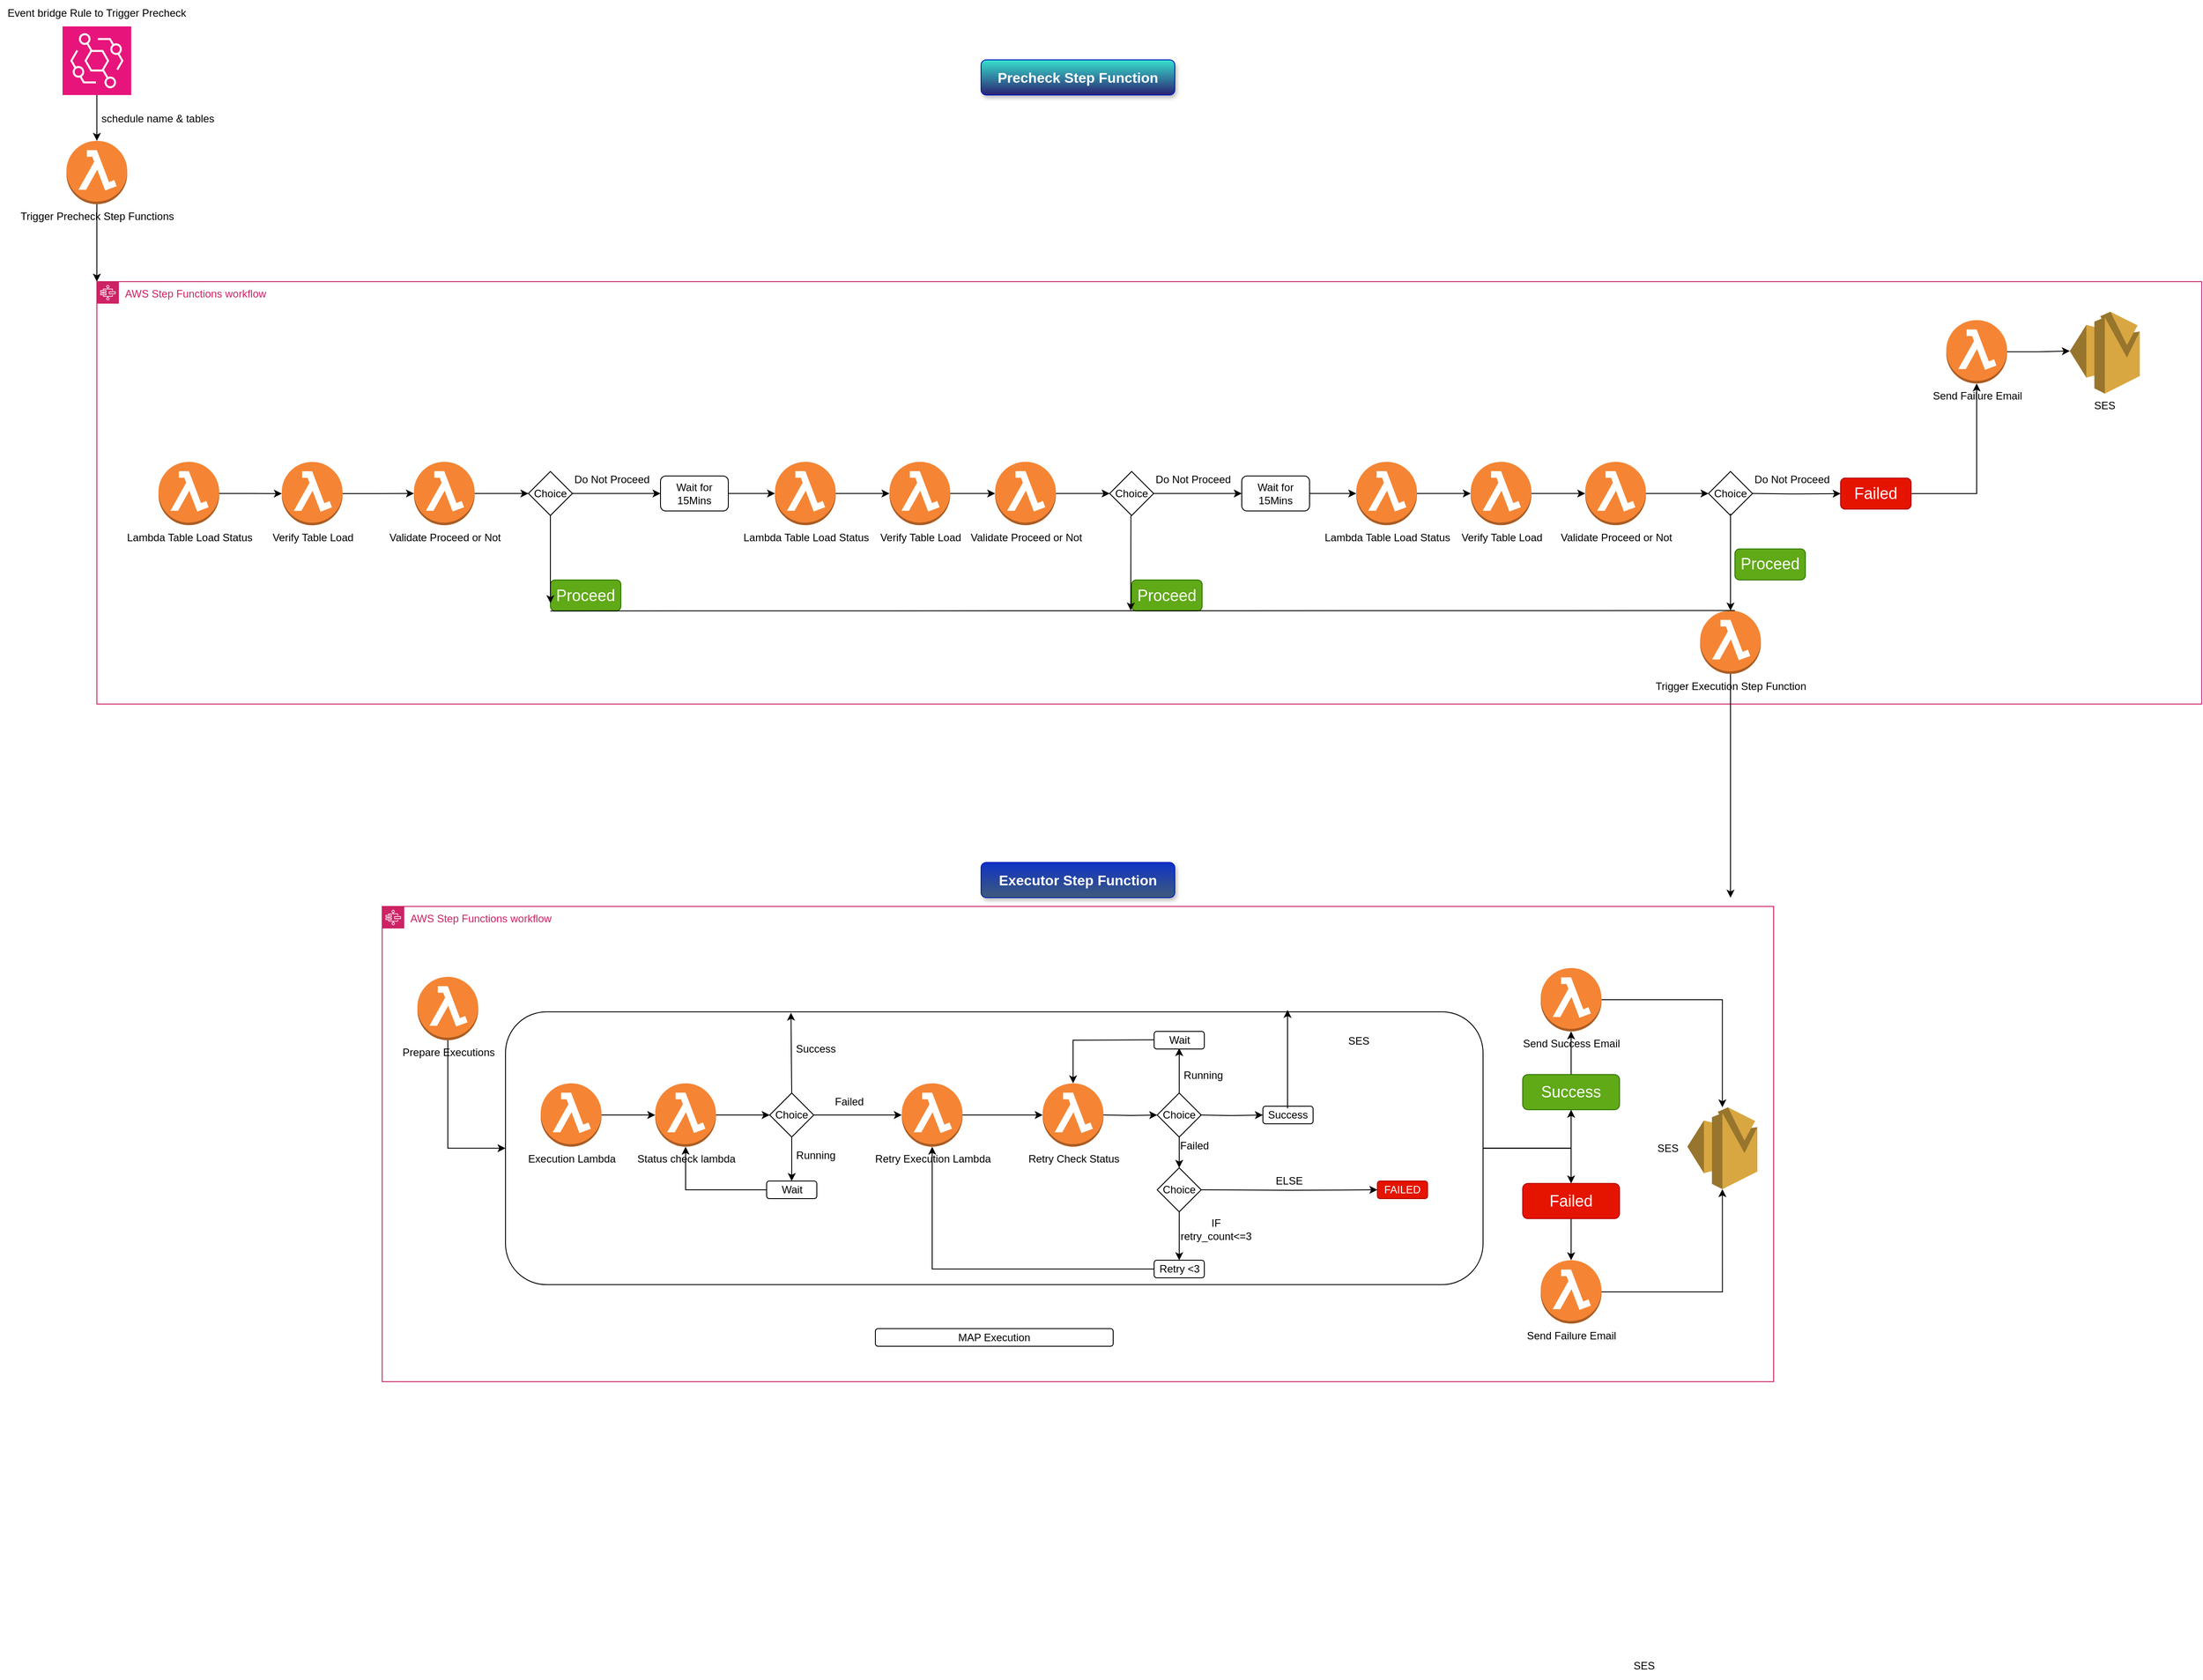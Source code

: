 <mxfile version="24.3.1" type="github">
  <diagram name="Page-1" id="DweB71ePaWY975Zs4zLX">
    <mxGraphModel dx="5227" dy="3469" grid="1" gridSize="10" guides="1" tooltips="1" connect="1" arrows="1" fold="1" page="1" pageScale="1" pageWidth="827" pageHeight="1169" math="0" shadow="0">
      <root>
        <mxCell id="0" />
        <mxCell id="1" parent="0" />
        <mxCell id="xN22AHqiFzhvLP3wMUMF-2" value="AWS Step Functions workflow" style="points=[[0,0],[0.25,0],[0.5,0],[0.75,0],[1,0],[1,0.25],[1,0.5],[1,0.75],[1,1],[0.75,1],[0.5,1],[0.25,1],[0,1],[0,0.75],[0,0.5],[0,0.25]];outlineConnect=0;gradientColor=none;html=1;whiteSpace=wrap;fontSize=12;fontStyle=0;container=1;pointerEvents=0;collapsible=0;recursiveResize=0;shape=mxgraph.aws4.group;grIcon=mxgraph.aws4.group_aws_step_functions_workflow;strokeColor=#CD2264;fillColor=none;verticalAlign=top;align=left;spacingLeft=30;fontColor=#CD2264;dashed=0;" parent="1" vertex="1">
          <mxGeometry x="-376" y="-20" width="1580" height="540" as="geometry" />
        </mxCell>
        <mxCell id="xN22AHqiFzhvLP3wMUMF-73" style="edgeStyle=orthogonalEdgeStyle;rounded=0;orthogonalLoop=1;jettySize=auto;html=1;entryX=0.5;entryY=0;entryDx=0;entryDy=0;" parent="xN22AHqiFzhvLP3wMUMF-2" source="xN22AHqiFzhvLP3wMUMF-4" target="xN22AHqiFzhvLP3wMUMF-59" edge="1">
          <mxGeometry relative="1" as="geometry" />
        </mxCell>
        <mxCell id="xN22AHqiFzhvLP3wMUMF-4" value="" style="rounded=1;whiteSpace=wrap;html=1;" parent="xN22AHqiFzhvLP3wMUMF-2" vertex="1">
          <mxGeometry x="140" y="119.76" width="1110" height="310" as="geometry" />
        </mxCell>
        <mxCell id="xN22AHqiFzhvLP3wMUMF-5" style="edgeStyle=orthogonalEdgeStyle;rounded=0;orthogonalLoop=1;jettySize=auto;html=1;entryX=0;entryY=0.5;entryDx=0;entryDy=0;exitX=0.5;exitY=1;exitDx=0;exitDy=0;exitPerimeter=0;" parent="xN22AHqiFzhvLP3wMUMF-2" source="xN22AHqiFzhvLP3wMUMF-1" target="xN22AHqiFzhvLP3wMUMF-4" edge="1">
          <mxGeometry relative="1" as="geometry" />
        </mxCell>
        <mxCell id="xN22AHqiFzhvLP3wMUMF-1" value="Prepare Executions" style="outlineConnect=0;dashed=0;verticalLabelPosition=bottom;verticalAlign=top;align=center;html=1;shape=mxgraph.aws3.lambda_function;fillColor=#F58534;gradientColor=none;" parent="xN22AHqiFzhvLP3wMUMF-2" vertex="1">
          <mxGeometry x="40" y="80" width="69" height="72" as="geometry" />
        </mxCell>
        <mxCell id="xN22AHqiFzhvLP3wMUMF-3" value="Execution Lambda" style="outlineConnect=0;dashed=0;verticalLabelPosition=bottom;verticalAlign=top;align=center;html=1;shape=mxgraph.aws3.lambda_function;fillColor=#F58534;gradientColor=none;" parent="xN22AHqiFzhvLP3wMUMF-2" vertex="1">
          <mxGeometry x="180" y="201" width="69" height="72" as="geometry" />
        </mxCell>
        <mxCell id="xN22AHqiFzhvLP3wMUMF-9" style="edgeStyle=orthogonalEdgeStyle;rounded=0;orthogonalLoop=1;jettySize=auto;html=1;entryX=0;entryY=0.5;entryDx=0;entryDy=0;" parent="xN22AHqiFzhvLP3wMUMF-2" source="xN22AHqiFzhvLP3wMUMF-6" target="xN22AHqiFzhvLP3wMUMF-8" edge="1">
          <mxGeometry relative="1" as="geometry" />
        </mxCell>
        <mxCell id="xN22AHqiFzhvLP3wMUMF-6" value="Status check lambda" style="outlineConnect=0;dashed=0;verticalLabelPosition=bottom;verticalAlign=top;align=center;html=1;shape=mxgraph.aws3.lambda_function;fillColor=#F58534;gradientColor=none;" parent="xN22AHqiFzhvLP3wMUMF-2" vertex="1">
          <mxGeometry x="310" y="201" width="69" height="72" as="geometry" />
        </mxCell>
        <mxCell id="xN22AHqiFzhvLP3wMUMF-7" style="edgeStyle=orthogonalEdgeStyle;rounded=0;orthogonalLoop=1;jettySize=auto;html=1;entryX=0;entryY=0.5;entryDx=0;entryDy=0;entryPerimeter=0;" parent="xN22AHqiFzhvLP3wMUMF-2" source="xN22AHqiFzhvLP3wMUMF-3" target="xN22AHqiFzhvLP3wMUMF-6" edge="1">
          <mxGeometry relative="1" as="geometry" />
        </mxCell>
        <mxCell id="xN22AHqiFzhvLP3wMUMF-8" value="" style="rhombus;" parent="xN22AHqiFzhvLP3wMUMF-2" vertex="1">
          <mxGeometry x="440" y="212" width="50" height="50" as="geometry" />
        </mxCell>
        <mxCell id="xN22AHqiFzhvLP3wMUMF-10" value="Choice" style="text;html=1;align=center;verticalAlign=middle;whiteSpace=wrap;rounded=0;" parent="xN22AHqiFzhvLP3wMUMF-2" vertex="1">
          <mxGeometry x="446.25" y="229.75" width="37.5" height="14.5" as="geometry" />
        </mxCell>
        <mxCell id="xN22AHqiFzhvLP3wMUMF-11" value="" style="endArrow=classic;html=1;rounded=0;exitX=0.5;exitY=0;exitDx=0;exitDy=0;entryX=0.292;entryY=0.003;entryDx=0;entryDy=0;entryPerimeter=0;" parent="xN22AHqiFzhvLP3wMUMF-2" source="xN22AHqiFzhvLP3wMUMF-8" target="xN22AHqiFzhvLP3wMUMF-4" edge="1">
          <mxGeometry width="50" height="50" relative="1" as="geometry">
            <mxPoint x="480" y="222" as="sourcePoint" />
            <mxPoint x="464" y="122" as="targetPoint" />
          </mxGeometry>
        </mxCell>
        <mxCell id="xN22AHqiFzhvLP3wMUMF-13" value="" style="endArrow=classic;html=1;rounded=0;exitX=1;exitY=0.5;exitDx=0;exitDy=0;" parent="xN22AHqiFzhvLP3wMUMF-2" source="xN22AHqiFzhvLP3wMUMF-8" target="xN22AHqiFzhvLP3wMUMF-14" edge="1">
          <mxGeometry width="50" height="50" relative="1" as="geometry">
            <mxPoint x="480" y="262" as="sourcePoint" />
            <mxPoint x="530" y="212" as="targetPoint" />
          </mxGeometry>
        </mxCell>
        <mxCell id="xN22AHqiFzhvLP3wMUMF-18" style="edgeStyle=orthogonalEdgeStyle;rounded=0;orthogonalLoop=1;jettySize=auto;html=1;" parent="xN22AHqiFzhvLP3wMUMF-2" source="xN22AHqiFzhvLP3wMUMF-14" target="xN22AHqiFzhvLP3wMUMF-17" edge="1">
          <mxGeometry relative="1" as="geometry" />
        </mxCell>
        <mxCell id="xN22AHqiFzhvLP3wMUMF-14" value="Retry Execution Lambda" style="outlineConnect=0;dashed=0;verticalLabelPosition=bottom;verticalAlign=top;align=center;html=1;shape=mxgraph.aws3.lambda_function;fillColor=#F58534;gradientColor=none;" parent="xN22AHqiFzhvLP3wMUMF-2" vertex="1">
          <mxGeometry x="590" y="201" width="69" height="72" as="geometry" />
        </mxCell>
        <mxCell id="xN22AHqiFzhvLP3wMUMF-15" value="Failed" style="text;html=1;align=center;verticalAlign=middle;whiteSpace=wrap;rounded=0;" parent="xN22AHqiFzhvLP3wMUMF-2" vertex="1">
          <mxGeometry x="507.5" y="212" width="45" height="19" as="geometry" />
        </mxCell>
        <mxCell id="xN22AHqiFzhvLP3wMUMF-16" value="Success" style="text;html=1;align=center;verticalAlign=middle;whiteSpace=wrap;rounded=0;" parent="xN22AHqiFzhvLP3wMUMF-2" vertex="1">
          <mxGeometry x="470" y="152" width="45" height="19" as="geometry" />
        </mxCell>
        <mxCell id="xN22AHqiFzhvLP3wMUMF-17" value="Retry Check Status" style="outlineConnect=0;dashed=0;verticalLabelPosition=bottom;verticalAlign=top;align=center;html=1;shape=mxgraph.aws3.lambda_function;fillColor=#F58534;gradientColor=none;" parent="xN22AHqiFzhvLP3wMUMF-2" vertex="1">
          <mxGeometry x="750" y="201" width="69" height="72" as="geometry" />
        </mxCell>
        <mxCell id="xN22AHqiFzhvLP3wMUMF-20" value="" style="endArrow=classic;html=1;rounded=0;exitX=0.5;exitY=0;exitDx=0;exitDy=0;entryX=0.5;entryY=0;entryDx=0;entryDy=0;" parent="xN22AHqiFzhvLP3wMUMF-2" target="xN22AHqiFzhvLP3wMUMF-21" edge="1">
          <mxGeometry width="50" height="50" relative="1" as="geometry">
            <mxPoint x="465" y="262" as="sourcePoint" />
            <mxPoint x="507.5" y="326.5" as="targetPoint" />
          </mxGeometry>
        </mxCell>
        <mxCell id="xN22AHqiFzhvLP3wMUMF-22" style="edgeStyle=orthogonalEdgeStyle;rounded=0;orthogonalLoop=1;jettySize=auto;html=1;" parent="xN22AHqiFzhvLP3wMUMF-2" source="xN22AHqiFzhvLP3wMUMF-21" target="xN22AHqiFzhvLP3wMUMF-6" edge="1">
          <mxGeometry relative="1" as="geometry" />
        </mxCell>
        <mxCell id="xN22AHqiFzhvLP3wMUMF-21" value="Wait" style="rounded=1;whiteSpace=wrap;html=1;" parent="xN22AHqiFzhvLP3wMUMF-2" vertex="1">
          <mxGeometry x="436.5" y="312" width="57" height="20" as="geometry" />
        </mxCell>
        <mxCell id="xN22AHqiFzhvLP3wMUMF-23" value="Running" style="text;html=1;align=center;verticalAlign=middle;whiteSpace=wrap;rounded=0;" parent="xN22AHqiFzhvLP3wMUMF-2" vertex="1">
          <mxGeometry x="470" y="273" width="45" height="19" as="geometry" />
        </mxCell>
        <mxCell id="xN22AHqiFzhvLP3wMUMF-24" style="edgeStyle=orthogonalEdgeStyle;rounded=0;orthogonalLoop=1;jettySize=auto;html=1;entryX=0;entryY=0.5;entryDx=0;entryDy=0;" parent="xN22AHqiFzhvLP3wMUMF-2" target="xN22AHqiFzhvLP3wMUMF-25" edge="1">
          <mxGeometry relative="1" as="geometry">
            <mxPoint x="819" y="237" as="sourcePoint" />
          </mxGeometry>
        </mxCell>
        <mxCell id="xN22AHqiFzhvLP3wMUMF-36" style="edgeStyle=orthogonalEdgeStyle;rounded=0;orthogonalLoop=1;jettySize=auto;html=1;entryX=0.5;entryY=1;entryDx=0;entryDy=0;" parent="xN22AHqiFzhvLP3wMUMF-2" source="xN22AHqiFzhvLP3wMUMF-25" edge="1">
          <mxGeometry relative="1" as="geometry">
            <mxPoint x="905" y="161" as="targetPoint" />
          </mxGeometry>
        </mxCell>
        <mxCell id="xN22AHqiFzhvLP3wMUMF-25" value="" style="rhombus;" parent="xN22AHqiFzhvLP3wMUMF-2" vertex="1">
          <mxGeometry x="880" y="212" width="50" height="50" as="geometry" />
        </mxCell>
        <mxCell id="xN22AHqiFzhvLP3wMUMF-42" style="edgeStyle=orthogonalEdgeStyle;rounded=0;orthogonalLoop=1;jettySize=auto;html=1;entryX=0;entryY=0.5;entryDx=0;entryDy=0;" parent="xN22AHqiFzhvLP3wMUMF-2" target="xN22AHqiFzhvLP3wMUMF-39" edge="1">
          <mxGeometry relative="1" as="geometry">
            <mxPoint x="928.75" y="237.054" as="sourcePoint" />
            <mxPoint x="1005" y="237" as="targetPoint" />
          </mxGeometry>
        </mxCell>
        <mxCell id="xN22AHqiFzhvLP3wMUMF-26" value="Choice" style="text;html=1;align=center;verticalAlign=middle;whiteSpace=wrap;rounded=0;" parent="xN22AHqiFzhvLP3wMUMF-2" vertex="1">
          <mxGeometry x="886.25" y="229.75" width="37.5" height="14.5" as="geometry" />
        </mxCell>
        <mxCell id="xN22AHqiFzhvLP3wMUMF-30" value="" style="endArrow=classic;html=1;rounded=0;exitX=0.5;exitY=0;exitDx=0;exitDy=0;entryX=0.5;entryY=0;entryDx=0;entryDy=0;" parent="xN22AHqiFzhvLP3wMUMF-2" target="xN22AHqiFzhvLP3wMUMF-49" edge="1">
          <mxGeometry width="50" height="50" relative="1" as="geometry">
            <mxPoint x="905" y="262" as="sourcePoint" />
            <mxPoint x="905" y="312" as="targetPoint" />
          </mxGeometry>
        </mxCell>
        <mxCell id="xN22AHqiFzhvLP3wMUMF-33" style="edgeStyle=orthogonalEdgeStyle;rounded=0;orthogonalLoop=1;jettySize=auto;html=1;exitX=0;exitY=0.5;exitDx=0;exitDy=0;" parent="xN22AHqiFzhvLP3wMUMF-2" source="xN22AHqiFzhvLP3wMUMF-50" target="xN22AHqiFzhvLP3wMUMF-14" edge="1">
          <mxGeometry relative="1" as="geometry">
            <mxPoint x="876.5" y="322" as="sourcePoint" />
          </mxGeometry>
        </mxCell>
        <mxCell id="xN22AHqiFzhvLP3wMUMF-32" value="Failed" style="text;html=1;align=center;verticalAlign=middle;whiteSpace=wrap;rounded=0;" parent="xN22AHqiFzhvLP3wMUMF-2" vertex="1">
          <mxGeometry x="900" y="262" width="45" height="19" as="geometry" />
        </mxCell>
        <mxCell id="xN22AHqiFzhvLP3wMUMF-37" style="edgeStyle=orthogonalEdgeStyle;rounded=0;orthogonalLoop=1;jettySize=auto;html=1;entryX=0.5;entryY=0;entryDx=0;entryDy=0;entryPerimeter=0;" parent="xN22AHqiFzhvLP3wMUMF-2" target="xN22AHqiFzhvLP3wMUMF-17" edge="1">
          <mxGeometry relative="1" as="geometry">
            <mxPoint x="882.5" y="151.538" as="sourcePoint" />
          </mxGeometry>
        </mxCell>
        <mxCell id="xN22AHqiFzhvLP3wMUMF-38" value="Wait" style="rounded=1;whiteSpace=wrap;html=1;" parent="xN22AHqiFzhvLP3wMUMF-2" vertex="1">
          <mxGeometry x="876.5" y="142" width="57" height="20" as="geometry" />
        </mxCell>
        <mxCell id="xN22AHqiFzhvLP3wMUMF-39" value="Success" style="rounded=1;whiteSpace=wrap;html=1;" parent="xN22AHqiFzhvLP3wMUMF-2" vertex="1">
          <mxGeometry x="1000" y="227" width="57" height="20" as="geometry" />
        </mxCell>
        <mxCell id="xN22AHqiFzhvLP3wMUMF-48" value="" style="endArrow=classic;html=1;rounded=0;exitX=0.491;exitY=0.12;exitDx=0;exitDy=0;exitPerimeter=0;entryX=0.8;entryY=-0.007;entryDx=0;entryDy=0;entryPerimeter=0;" parent="xN22AHqiFzhvLP3wMUMF-2" source="xN22AHqiFzhvLP3wMUMF-39" target="xN22AHqiFzhvLP3wMUMF-4" edge="1">
          <mxGeometry width="50" height="50" relative="1" as="geometry">
            <mxPoint x="1025.5" y="227" as="sourcePoint" />
            <mxPoint x="1027" y="122" as="targetPoint" />
          </mxGeometry>
        </mxCell>
        <mxCell id="xN22AHqiFzhvLP3wMUMF-53" style="edgeStyle=orthogonalEdgeStyle;rounded=0;orthogonalLoop=1;jettySize=auto;html=1;entryX=0.5;entryY=0;entryDx=0;entryDy=0;" parent="xN22AHqiFzhvLP3wMUMF-2" source="xN22AHqiFzhvLP3wMUMF-49" target="xN22AHqiFzhvLP3wMUMF-50" edge="1">
          <mxGeometry relative="1" as="geometry" />
        </mxCell>
        <mxCell id="xN22AHqiFzhvLP3wMUMF-49" value="" style="rhombus;" parent="xN22AHqiFzhvLP3wMUMF-2" vertex="1">
          <mxGeometry x="880" y="297" width="50" height="50" as="geometry" />
        </mxCell>
        <mxCell id="xN22AHqiFzhvLP3wMUMF-50" value="Retry &amp;lt;3" style="rounded=1;whiteSpace=wrap;html=1;" parent="xN22AHqiFzhvLP3wMUMF-2" vertex="1">
          <mxGeometry x="876.5" y="402" width="57" height="20" as="geometry" />
        </mxCell>
        <mxCell id="xN22AHqiFzhvLP3wMUMF-57" style="edgeStyle=orthogonalEdgeStyle;rounded=0;orthogonalLoop=1;jettySize=auto;html=1;entryX=0;entryY=0.5;entryDx=0;entryDy=0;" parent="xN22AHqiFzhvLP3wMUMF-2" target="xN22AHqiFzhvLP3wMUMF-56" edge="1">
          <mxGeometry relative="1" as="geometry">
            <mxPoint x="930" y="322" as="sourcePoint" />
          </mxGeometry>
        </mxCell>
        <mxCell id="xN22AHqiFzhvLP3wMUMF-51" value="Choice" style="text;html=1;align=center;verticalAlign=middle;whiteSpace=wrap;rounded=0;" parent="xN22AHqiFzhvLP3wMUMF-2" vertex="1">
          <mxGeometry x="886.25" y="314.75" width="37.5" height="14.5" as="geometry" />
        </mxCell>
        <mxCell id="xN22AHqiFzhvLP3wMUMF-54" value="IF retry_count&amp;lt;=3" style="text;html=1;align=center;verticalAlign=middle;whiteSpace=wrap;rounded=0;" parent="xN22AHqiFzhvLP3wMUMF-2" vertex="1">
          <mxGeometry x="917" y="352" width="60" height="30" as="geometry" />
        </mxCell>
        <mxCell id="xN22AHqiFzhvLP3wMUMF-56" value="FAILED" style="rounded=1;whiteSpace=wrap;html=1;fillColor=#e51400;fontColor=#ffffff;strokeColor=#B20000;" parent="xN22AHqiFzhvLP3wMUMF-2" vertex="1">
          <mxGeometry x="1130" y="312" width="57" height="20" as="geometry" />
        </mxCell>
        <mxCell id="xN22AHqiFzhvLP3wMUMF-58" value="ELSE" style="text;html=1;align=center;verticalAlign=middle;whiteSpace=wrap;rounded=0;" parent="xN22AHqiFzhvLP3wMUMF-2" vertex="1">
          <mxGeometry x="1000" y="297" width="60" height="30" as="geometry" />
        </mxCell>
        <mxCell id="xN22AHqiFzhvLP3wMUMF-77" value="" style="edgeStyle=orthogonalEdgeStyle;rounded=0;orthogonalLoop=1;jettySize=auto;html=1;" parent="xN22AHqiFzhvLP3wMUMF-2" source="xN22AHqiFzhvLP3wMUMF-59" target="xN22AHqiFzhvLP3wMUMF-76" edge="1">
          <mxGeometry relative="1" as="geometry" />
        </mxCell>
        <mxCell id="xN22AHqiFzhvLP3wMUMF-59" value="Failed" style="rounded=1;whiteSpace=wrap;html=1;fillColor=#e51400;fontColor=#ffffff;strokeColor=#B20000;fontSize=18;" parent="xN22AHqiFzhvLP3wMUMF-2" vertex="1">
          <mxGeometry x="1295" y="314.75" width="110" height="40" as="geometry" />
        </mxCell>
        <mxCell id="xN22AHqiFzhvLP3wMUMF-74" value="" style="edgeStyle=orthogonalEdgeStyle;rounded=0;orthogonalLoop=1;jettySize=auto;html=1;" parent="xN22AHqiFzhvLP3wMUMF-2" source="xN22AHqiFzhvLP3wMUMF-65" target="xN22AHqiFzhvLP3wMUMF-70" edge="1">
          <mxGeometry relative="1" as="geometry" />
        </mxCell>
        <mxCell id="xN22AHqiFzhvLP3wMUMF-65" value="Success" style="rounded=1;whiteSpace=wrap;html=1;fillColor=#60a917;fontColor=#ffffff;strokeColor=#2D7600;fontSize=18;" parent="xN22AHqiFzhvLP3wMUMF-2" vertex="1">
          <mxGeometry x="1295" y="191" width="110" height="40" as="geometry" />
        </mxCell>
        <mxCell id="w9A2drRwMoHJgnyO7mz9-2" style="edgeStyle=orthogonalEdgeStyle;rounded=0;orthogonalLoop=1;jettySize=auto;html=1;" edge="1" parent="xN22AHqiFzhvLP3wMUMF-2" source="xN22AHqiFzhvLP3wMUMF-70" target="xN22AHqiFzhvLP3wMUMF-81">
          <mxGeometry relative="1" as="geometry" />
        </mxCell>
        <mxCell id="xN22AHqiFzhvLP3wMUMF-70" value="Send Success Email" style="outlineConnect=0;dashed=0;verticalLabelPosition=bottom;verticalAlign=top;align=center;html=1;shape=mxgraph.aws3.lambda_function;fillColor=#F58534;gradientColor=none;" parent="xN22AHqiFzhvLP3wMUMF-2" vertex="1">
          <mxGeometry x="1315.5" y="70" width="69" height="72" as="geometry" />
        </mxCell>
        <mxCell id="xN22AHqiFzhvLP3wMUMF-72" style="edgeStyle=orthogonalEdgeStyle;rounded=0;orthogonalLoop=1;jettySize=auto;html=1;entryX=0.5;entryY=1;entryDx=0;entryDy=0;" parent="xN22AHqiFzhvLP3wMUMF-2" source="xN22AHqiFzhvLP3wMUMF-4" target="xN22AHqiFzhvLP3wMUMF-65" edge="1">
          <mxGeometry relative="1" as="geometry" />
        </mxCell>
        <mxCell id="xN22AHqiFzhvLP3wMUMF-76" value="Send Failure Email" style="outlineConnect=0;dashed=0;verticalLabelPosition=bottom;verticalAlign=top;align=center;html=1;shape=mxgraph.aws3.lambda_function;fillColor=#F58534;gradientColor=none;" parent="xN22AHqiFzhvLP3wMUMF-2" vertex="1">
          <mxGeometry x="1315.5" y="402" width="69" height="72" as="geometry" />
        </mxCell>
        <mxCell id="xN22AHqiFzhvLP3wMUMF-79" value="SES" style="text;html=1;align=center;verticalAlign=middle;whiteSpace=wrap;rounded=0;" parent="xN22AHqiFzhvLP3wMUMF-2" vertex="1">
          <mxGeometry x="1430" y="259.76" width="60" height="30" as="geometry" />
        </mxCell>
        <mxCell id="xN22AHqiFzhvLP3wMUMF-81" value="" style="outlineConnect=0;dashed=0;verticalLabelPosition=bottom;verticalAlign=top;align=center;html=1;shape=mxgraph.aws3.ses;fillColor=#D9A741;gradientColor=none;" parent="xN22AHqiFzhvLP3wMUMF-2" vertex="1">
          <mxGeometry x="1482" y="228.26" width="79.5" height="93" as="geometry" />
        </mxCell>
        <mxCell id="xN22AHqiFzhvLP3wMUMF-83" value="SES" style="text;html=1;align=center;verticalAlign=middle;whiteSpace=wrap;rounded=0;" parent="xN22AHqiFzhvLP3wMUMF-2" vertex="1">
          <mxGeometry x="1402.75" y="848" width="60" height="30" as="geometry" />
        </mxCell>
        <mxCell id="xN22AHqiFzhvLP3wMUMF-87" value="Running" style="text;html=1;align=center;verticalAlign=middle;whiteSpace=wrap;rounded=0;" parent="xN22AHqiFzhvLP3wMUMF-2" vertex="1">
          <mxGeometry x="910" y="182" width="45" height="19" as="geometry" />
        </mxCell>
        <mxCell id="xN22AHqiFzhvLP3wMUMF-88" value="MAP Execution" style="rounded=1;whiteSpace=wrap;html=1;" parent="xN22AHqiFzhvLP3wMUMF-2" vertex="1">
          <mxGeometry x="560" y="479.76" width="270" height="20" as="geometry" />
        </mxCell>
        <mxCell id="w9A2drRwMoHJgnyO7mz9-3" style="edgeStyle=orthogonalEdgeStyle;rounded=0;orthogonalLoop=1;jettySize=auto;html=1;entryX=0.5;entryY=1;entryDx=0;entryDy=0;entryPerimeter=0;" edge="1" parent="xN22AHqiFzhvLP3wMUMF-2" source="xN22AHqiFzhvLP3wMUMF-76" target="xN22AHqiFzhvLP3wMUMF-81">
          <mxGeometry relative="1" as="geometry" />
        </mxCell>
        <mxCell id="w9A2drRwMoHJgnyO7mz9-5" value="AWS Step Functions workflow" style="points=[[0,0],[0.25,0],[0.5,0],[0.75,0],[1,0],[1,0.25],[1,0.5],[1,0.75],[1,1],[0.75,1],[0.5,1],[0.25,1],[0,1],[0,0.75],[0,0.5],[0,0.25]];outlineConnect=0;gradientColor=#cb52bb;html=1;whiteSpace=wrap;fontSize=12;fontStyle=0;container=1;pointerEvents=0;collapsible=0;recursiveResize=0;shape=mxgraph.aws4.group;grIcon=mxgraph.aws4.group_aws_step_functions_workflow;strokeColor=#CD2264;fillColor=none;verticalAlign=top;align=left;spacingLeft=30;fontColor=#CD2264;dashed=0;" vertex="1" parent="1">
          <mxGeometry x="-700" y="-730" width="2390" height="480" as="geometry" />
        </mxCell>
        <mxCell id="w9A2drRwMoHJgnyO7mz9-6" style="edgeStyle=orthogonalEdgeStyle;rounded=0;orthogonalLoop=1;jettySize=auto;html=1;entryX=0.5;entryY=0;entryDx=0;entryDy=0;" edge="1" parent="w9A2drRwMoHJgnyO7mz9-5" target="w9A2drRwMoHJgnyO7mz9-48">
          <mxGeometry relative="1" as="geometry">
            <mxPoint x="2038.5" y="243.617" as="sourcePoint" />
          </mxGeometry>
        </mxCell>
        <mxCell id="w9A2drRwMoHJgnyO7mz9-9" value="Lambda Table Load Status" style="outlineConnect=0;dashed=0;verticalLabelPosition=bottom;verticalAlign=top;align=center;html=1;shape=mxgraph.aws3.lambda_function;fillColor=#F58534;gradientColor=none;" vertex="1" parent="w9A2drRwMoHJgnyO7mz9-5">
          <mxGeometry x="70" y="204.75" width="69" height="72" as="geometry" />
        </mxCell>
        <mxCell id="w9A2drRwMoHJgnyO7mz9-10" value="Verify Table Load" style="outlineConnect=0;dashed=0;verticalLabelPosition=bottom;verticalAlign=top;align=center;html=1;shape=mxgraph.aws3.lambda_function;fillColor=#F58534;gradientColor=none;" vertex="1" parent="w9A2drRwMoHJgnyO7mz9-5">
          <mxGeometry x="210" y="204.91" width="69" height="72" as="geometry" />
        </mxCell>
        <mxCell id="w9A2drRwMoHJgnyO7mz9-11" style="edgeStyle=orthogonalEdgeStyle;rounded=0;orthogonalLoop=1;jettySize=auto;html=1;entryX=0;entryY=0.5;entryDx=0;entryDy=0;" edge="1" parent="w9A2drRwMoHJgnyO7mz9-5" source="w9A2drRwMoHJgnyO7mz9-12" target="w9A2drRwMoHJgnyO7mz9-14">
          <mxGeometry relative="1" as="geometry" />
        </mxCell>
        <mxCell id="w9A2drRwMoHJgnyO7mz9-12" value="Validate Proceed or Not" style="outlineConnect=0;dashed=0;verticalLabelPosition=bottom;verticalAlign=top;align=center;html=1;shape=mxgraph.aws3.lambda_function;fillColor=#F58534;gradientColor=none;" vertex="1" parent="w9A2drRwMoHJgnyO7mz9-5">
          <mxGeometry x="360" y="204.75" width="69" height="72" as="geometry" />
        </mxCell>
        <mxCell id="w9A2drRwMoHJgnyO7mz9-13" style="edgeStyle=orthogonalEdgeStyle;rounded=0;orthogonalLoop=1;jettySize=auto;html=1;entryX=0;entryY=0.5;entryDx=0;entryDy=0;entryPerimeter=0;" edge="1" parent="w9A2drRwMoHJgnyO7mz9-5" source="w9A2drRwMoHJgnyO7mz9-10" target="w9A2drRwMoHJgnyO7mz9-12">
          <mxGeometry relative="1" as="geometry" />
        </mxCell>
        <mxCell id="w9A2drRwMoHJgnyO7mz9-69" style="edgeStyle=orthogonalEdgeStyle;rounded=0;orthogonalLoop=1;jettySize=auto;html=1;entryX=0;entryY=0.5;entryDx=0;entryDy=0;" edge="1" parent="w9A2drRwMoHJgnyO7mz9-5" source="w9A2drRwMoHJgnyO7mz9-14" target="w9A2drRwMoHJgnyO7mz9-25">
          <mxGeometry relative="1" as="geometry" />
        </mxCell>
        <mxCell id="w9A2drRwMoHJgnyO7mz9-14" value="" style="rhombus;" vertex="1" parent="w9A2drRwMoHJgnyO7mz9-5">
          <mxGeometry x="490" y="215.75" width="50" height="50" as="geometry" />
        </mxCell>
        <mxCell id="w9A2drRwMoHJgnyO7mz9-15" value="Choice" style="text;html=1;align=center;verticalAlign=middle;whiteSpace=wrap;rounded=0;" vertex="1" parent="w9A2drRwMoHJgnyO7mz9-5">
          <mxGeometry x="496.25" y="233.5" width="37.5" height="14.5" as="geometry" />
        </mxCell>
        <mxCell id="w9A2drRwMoHJgnyO7mz9-20" value="Do Not Proceed" style="text;html=1;align=center;verticalAlign=middle;whiteSpace=wrap;rounded=0;" vertex="1" parent="w9A2drRwMoHJgnyO7mz9-5">
          <mxGeometry x="540" y="215.75" width="90" height="19" as="geometry" />
        </mxCell>
        <mxCell id="w9A2drRwMoHJgnyO7mz9-25" value="Wait for 15Mins" style="rounded=1;whiteSpace=wrap;html=1;" vertex="1" parent="w9A2drRwMoHJgnyO7mz9-5">
          <mxGeometry x="640" y="220.88" width="77" height="39.75" as="geometry" />
        </mxCell>
        <mxCell id="w9A2drRwMoHJgnyO7mz9-47" value="" style="edgeStyle=orthogonalEdgeStyle;rounded=0;orthogonalLoop=1;jettySize=auto;html=1;" edge="1" parent="w9A2drRwMoHJgnyO7mz9-5" source="w9A2drRwMoHJgnyO7mz9-48" target="w9A2drRwMoHJgnyO7mz9-54">
          <mxGeometry relative="1" as="geometry" />
        </mxCell>
        <mxCell id="w9A2drRwMoHJgnyO7mz9-48" value="Failed" style="rounded=1;whiteSpace=wrap;html=1;fillColor=#e51400;fontColor=#ffffff;strokeColor=#B20000;fontSize=18;" vertex="1" parent="w9A2drRwMoHJgnyO7mz9-5">
          <mxGeometry x="1980" y="223.29" width="80" height="35.23" as="geometry" />
        </mxCell>
        <mxCell id="w9A2drRwMoHJgnyO7mz9-52" value="Trigger Execution Step Function" style="outlineConnect=0;dashed=0;verticalLabelPosition=bottom;verticalAlign=top;align=center;html=1;shape=mxgraph.aws3.lambda_function;fillColor=#F58534;gradientColor=none;" vertex="1" parent="w9A2drRwMoHJgnyO7mz9-5">
          <mxGeometry x="1820.5" y="373.75" width="69" height="72" as="geometry" />
        </mxCell>
        <mxCell id="w9A2drRwMoHJgnyO7mz9-54" value="Send Failure Email" style="outlineConnect=0;dashed=0;verticalLabelPosition=bottom;verticalAlign=top;align=center;html=1;shape=mxgraph.aws3.lambda_function;fillColor=#F58534;gradientColor=none;" vertex="1" parent="w9A2drRwMoHJgnyO7mz9-5">
          <mxGeometry x="2100" y="43.75" width="69" height="72" as="geometry" />
        </mxCell>
        <mxCell id="w9A2drRwMoHJgnyO7mz9-55" value="SES" style="text;html=1;align=center;verticalAlign=middle;whiteSpace=wrap;rounded=0;" vertex="1" parent="w9A2drRwMoHJgnyO7mz9-5">
          <mxGeometry x="2250" y="125.75" width="60" height="30" as="geometry" />
        </mxCell>
        <mxCell id="w9A2drRwMoHJgnyO7mz9-56" value="" style="outlineConnect=0;dashed=0;verticalLabelPosition=bottom;verticalAlign=top;align=center;html=1;shape=mxgraph.aws3.ses;fillColor=#D9A741;gradientColor=none;" vertex="1" parent="w9A2drRwMoHJgnyO7mz9-5">
          <mxGeometry x="2240.25" y="34.25" width="79.5" height="93" as="geometry" />
        </mxCell>
        <mxCell id="w9A2drRwMoHJgnyO7mz9-57" value="SES" style="text;html=1;align=center;verticalAlign=middle;whiteSpace=wrap;rounded=0;" vertex="1" parent="w9A2drRwMoHJgnyO7mz9-5">
          <mxGeometry x="1402.75" y="848" width="60" height="30" as="geometry" />
        </mxCell>
        <mxCell id="w9A2drRwMoHJgnyO7mz9-67" style="edgeStyle=orthogonalEdgeStyle;rounded=0;orthogonalLoop=1;jettySize=auto;html=1;entryX=0;entryY=0.5;entryDx=0;entryDy=0;entryPerimeter=0;" edge="1" parent="w9A2drRwMoHJgnyO7mz9-5" source="w9A2drRwMoHJgnyO7mz9-9" target="w9A2drRwMoHJgnyO7mz9-10">
          <mxGeometry relative="1" as="geometry" />
        </mxCell>
        <mxCell id="w9A2drRwMoHJgnyO7mz9-71" value="Lambda Table Load Status" style="outlineConnect=0;dashed=0;verticalLabelPosition=bottom;verticalAlign=top;align=center;html=1;shape=mxgraph.aws3.lambda_function;fillColor=#F58534;gradientColor=none;" vertex="1" parent="w9A2drRwMoHJgnyO7mz9-5">
          <mxGeometry x="770" y="204.76" width="69" height="72" as="geometry" />
        </mxCell>
        <mxCell id="w9A2drRwMoHJgnyO7mz9-72" value="Verify Table Load" style="outlineConnect=0;dashed=0;verticalLabelPosition=bottom;verticalAlign=top;align=center;html=1;shape=mxgraph.aws3.lambda_function;fillColor=#F58534;gradientColor=none;" vertex="1" parent="w9A2drRwMoHJgnyO7mz9-5">
          <mxGeometry x="900" y="204.75" width="69" height="72" as="geometry" />
        </mxCell>
        <mxCell id="w9A2drRwMoHJgnyO7mz9-89" style="edgeStyle=orthogonalEdgeStyle;rounded=0;orthogonalLoop=1;jettySize=auto;html=1;entryX=0;entryY=0.5;entryDx=0;entryDy=0;" edge="1" parent="w9A2drRwMoHJgnyO7mz9-5" source="w9A2drRwMoHJgnyO7mz9-73" target="w9A2drRwMoHJgnyO7mz9-85">
          <mxGeometry relative="1" as="geometry" />
        </mxCell>
        <mxCell id="w9A2drRwMoHJgnyO7mz9-73" value="Validate Proceed or Not" style="outlineConnect=0;dashed=0;verticalLabelPosition=bottom;verticalAlign=top;align=center;html=1;shape=mxgraph.aws3.lambda_function;fillColor=#F58534;gradientColor=none;" vertex="1" parent="w9A2drRwMoHJgnyO7mz9-5">
          <mxGeometry x="1020" y="204.76" width="69" height="72" as="geometry" />
        </mxCell>
        <mxCell id="w9A2drRwMoHJgnyO7mz9-74" style="edgeStyle=orthogonalEdgeStyle;rounded=0;orthogonalLoop=1;jettySize=auto;html=1;entryX=0;entryY=0.5;entryDx=0;entryDy=0;entryPerimeter=0;" edge="1" source="w9A2drRwMoHJgnyO7mz9-72" target="w9A2drRwMoHJgnyO7mz9-73" parent="w9A2drRwMoHJgnyO7mz9-5">
          <mxGeometry relative="1" as="geometry" />
        </mxCell>
        <mxCell id="w9A2drRwMoHJgnyO7mz9-75" style="edgeStyle=orthogonalEdgeStyle;rounded=0;orthogonalLoop=1;jettySize=auto;html=1;entryX=0;entryY=0.5;entryDx=0;entryDy=0;entryPerimeter=0;" edge="1" parent="w9A2drRwMoHJgnyO7mz9-5" source="w9A2drRwMoHJgnyO7mz9-25" target="w9A2drRwMoHJgnyO7mz9-71">
          <mxGeometry relative="1" as="geometry" />
        </mxCell>
        <mxCell id="w9A2drRwMoHJgnyO7mz9-76" style="edgeStyle=orthogonalEdgeStyle;rounded=0;orthogonalLoop=1;jettySize=auto;html=1;entryX=0;entryY=0.5;entryDx=0;entryDy=0;entryPerimeter=0;" edge="1" parent="w9A2drRwMoHJgnyO7mz9-5" source="w9A2drRwMoHJgnyO7mz9-71" target="w9A2drRwMoHJgnyO7mz9-72">
          <mxGeometry relative="1" as="geometry" />
        </mxCell>
        <mxCell id="w9A2drRwMoHJgnyO7mz9-77" value="Wait for 15Mins" style="rounded=1;whiteSpace=wrap;html=1;" vertex="1" parent="w9A2drRwMoHJgnyO7mz9-5">
          <mxGeometry x="1300" y="220.88" width="77" height="39.75" as="geometry" />
        </mxCell>
        <mxCell id="w9A2drRwMoHJgnyO7mz9-78" value="Lambda Table Load Status" style="outlineConnect=0;dashed=0;verticalLabelPosition=bottom;verticalAlign=top;align=center;html=1;shape=mxgraph.aws3.lambda_function;fillColor=#F58534;gradientColor=none;" vertex="1" parent="w9A2drRwMoHJgnyO7mz9-5">
          <mxGeometry x="1430" y="204.76" width="69" height="72" as="geometry" />
        </mxCell>
        <mxCell id="w9A2drRwMoHJgnyO7mz9-79" value="Verify Table Load" style="outlineConnect=0;dashed=0;verticalLabelPosition=bottom;verticalAlign=top;align=center;html=1;shape=mxgraph.aws3.lambda_function;fillColor=#F58534;gradientColor=none;" vertex="1" parent="w9A2drRwMoHJgnyO7mz9-5">
          <mxGeometry x="1560" y="204.75" width="69" height="72" as="geometry" />
        </mxCell>
        <mxCell id="w9A2drRwMoHJgnyO7mz9-96" style="edgeStyle=orthogonalEdgeStyle;rounded=0;orthogonalLoop=1;jettySize=auto;html=1;entryX=0;entryY=0.5;entryDx=0;entryDy=0;" edge="1" parent="w9A2drRwMoHJgnyO7mz9-5" source="w9A2drRwMoHJgnyO7mz9-80" target="w9A2drRwMoHJgnyO7mz9-92">
          <mxGeometry relative="1" as="geometry" />
        </mxCell>
        <mxCell id="w9A2drRwMoHJgnyO7mz9-80" value="Validate Proceed or Not" style="outlineConnect=0;dashed=0;verticalLabelPosition=bottom;verticalAlign=top;align=center;html=1;shape=mxgraph.aws3.lambda_function;fillColor=#F58534;gradientColor=none;" vertex="1" parent="w9A2drRwMoHJgnyO7mz9-5">
          <mxGeometry x="1690" y="204.76" width="69" height="72" as="geometry" />
        </mxCell>
        <mxCell id="w9A2drRwMoHJgnyO7mz9-81" style="edgeStyle=orthogonalEdgeStyle;rounded=0;orthogonalLoop=1;jettySize=auto;html=1;entryX=0;entryY=0.5;entryDx=0;entryDy=0;entryPerimeter=0;" edge="1" source="w9A2drRwMoHJgnyO7mz9-79" target="w9A2drRwMoHJgnyO7mz9-80" parent="w9A2drRwMoHJgnyO7mz9-5">
          <mxGeometry relative="1" as="geometry" />
        </mxCell>
        <mxCell id="w9A2drRwMoHJgnyO7mz9-82" style="edgeStyle=orthogonalEdgeStyle;rounded=0;orthogonalLoop=1;jettySize=auto;html=1;entryX=0;entryY=0.5;entryDx=0;entryDy=0;entryPerimeter=0;" edge="1" source="w9A2drRwMoHJgnyO7mz9-77" target="w9A2drRwMoHJgnyO7mz9-78" parent="w9A2drRwMoHJgnyO7mz9-5">
          <mxGeometry relative="1" as="geometry" />
        </mxCell>
        <mxCell id="w9A2drRwMoHJgnyO7mz9-83" style="edgeStyle=orthogonalEdgeStyle;rounded=0;orthogonalLoop=1;jettySize=auto;html=1;entryX=0;entryY=0.5;entryDx=0;entryDy=0;entryPerimeter=0;" edge="1" source="w9A2drRwMoHJgnyO7mz9-78" target="w9A2drRwMoHJgnyO7mz9-79" parent="w9A2drRwMoHJgnyO7mz9-5">
          <mxGeometry relative="1" as="geometry" />
        </mxCell>
        <mxCell id="w9A2drRwMoHJgnyO7mz9-91" style="edgeStyle=orthogonalEdgeStyle;rounded=0;orthogonalLoop=1;jettySize=auto;html=1;entryX=0;entryY=0.5;entryDx=0;entryDy=0;" edge="1" parent="w9A2drRwMoHJgnyO7mz9-5" source="w9A2drRwMoHJgnyO7mz9-85" target="w9A2drRwMoHJgnyO7mz9-77">
          <mxGeometry relative="1" as="geometry" />
        </mxCell>
        <mxCell id="w9A2drRwMoHJgnyO7mz9-85" value="" style="rhombus;" vertex="1" parent="w9A2drRwMoHJgnyO7mz9-5">
          <mxGeometry x="1150" y="215.75" width="50" height="50" as="geometry" />
        </mxCell>
        <mxCell id="w9A2drRwMoHJgnyO7mz9-86" value="Choice" style="text;html=1;align=center;verticalAlign=middle;whiteSpace=wrap;rounded=0;" vertex="1" parent="w9A2drRwMoHJgnyO7mz9-5">
          <mxGeometry x="1156.25" y="233.5" width="37.5" height="14.5" as="geometry" />
        </mxCell>
        <mxCell id="w9A2drRwMoHJgnyO7mz9-90" value="Do Not Proceed" style="text;html=1;align=center;verticalAlign=middle;whiteSpace=wrap;rounded=0;" vertex="1" parent="w9A2drRwMoHJgnyO7mz9-5">
          <mxGeometry x="1200" y="215.75" width="90" height="19" as="geometry" />
        </mxCell>
        <mxCell id="w9A2drRwMoHJgnyO7mz9-92" value="" style="rhombus;" vertex="1" parent="w9A2drRwMoHJgnyO7mz9-5">
          <mxGeometry x="1830" y="215.75" width="50" height="50" as="geometry" />
        </mxCell>
        <mxCell id="w9A2drRwMoHJgnyO7mz9-98" style="edgeStyle=orthogonalEdgeStyle;rounded=0;orthogonalLoop=1;jettySize=auto;html=1;entryX=0;entryY=0.5;entryDx=0;entryDy=0;" edge="1" parent="w9A2drRwMoHJgnyO7mz9-5" target="w9A2drRwMoHJgnyO7mz9-48">
          <mxGeometry relative="1" as="geometry">
            <mxPoint x="1880" y="240.75" as="sourcePoint" />
          </mxGeometry>
        </mxCell>
        <mxCell id="w9A2drRwMoHJgnyO7mz9-93" value="Choice" style="text;html=1;align=center;verticalAlign=middle;whiteSpace=wrap;rounded=0;" vertex="1" parent="w9A2drRwMoHJgnyO7mz9-5">
          <mxGeometry x="1836.25" y="233.5" width="37.5" height="14.5" as="geometry" />
        </mxCell>
        <mxCell id="w9A2drRwMoHJgnyO7mz9-94" value="" style="endArrow=classic;html=1;rounded=0;" edge="1" parent="w9A2drRwMoHJgnyO7mz9-5" target="w9A2drRwMoHJgnyO7mz9-52">
          <mxGeometry width="50" height="50" relative="1" as="geometry">
            <mxPoint x="1855" y="263.75" as="sourcePoint" />
            <mxPoint x="1854.12" y="124.44" as="targetPoint" />
          </mxGeometry>
        </mxCell>
        <mxCell id="w9A2drRwMoHJgnyO7mz9-97" value="Do Not Proceed" style="text;html=1;align=center;verticalAlign=middle;whiteSpace=wrap;rounded=0;" vertex="1" parent="w9A2drRwMoHJgnyO7mz9-5">
          <mxGeometry x="1880" y="215.75" width="90" height="19" as="geometry" />
        </mxCell>
        <mxCell id="w9A2drRwMoHJgnyO7mz9-100" style="edgeStyle=orthogonalEdgeStyle;rounded=0;orthogonalLoop=1;jettySize=auto;html=1;entryX=0;entryY=0.48;entryDx=0;entryDy=0;entryPerimeter=0;" edge="1" parent="w9A2drRwMoHJgnyO7mz9-5" source="w9A2drRwMoHJgnyO7mz9-54" target="w9A2drRwMoHJgnyO7mz9-56">
          <mxGeometry relative="1" as="geometry" />
        </mxCell>
        <mxCell id="w9A2drRwMoHJgnyO7mz9-102" value="Proceed" style="rounded=1;whiteSpace=wrap;html=1;fillColor=#60a917;fontColor=#ffffff;strokeColor=#2D7600;fontSize=18;" vertex="1" parent="w9A2drRwMoHJgnyO7mz9-5">
          <mxGeometry x="1860" y="303.75" width="80" height="35.23" as="geometry" />
        </mxCell>
        <mxCell id="w9A2drRwMoHJgnyO7mz9-104" value="Proceed" style="rounded=1;whiteSpace=wrap;html=1;fillColor=#60a917;fontColor=#ffffff;strokeColor=#2D7600;fontSize=18;" vertex="1" parent="w9A2drRwMoHJgnyO7mz9-5">
          <mxGeometry x="1175" y="338.98" width="80" height="35.23" as="geometry" />
        </mxCell>
        <mxCell id="w9A2drRwMoHJgnyO7mz9-105" value="Proceed" style="rounded=1;whiteSpace=wrap;html=1;fillColor=#60a917;fontColor=#ffffff;strokeColor=#2D7600;fontSize=18;" vertex="1" parent="w9A2drRwMoHJgnyO7mz9-5">
          <mxGeometry x="515" y="338.98" width="80" height="35.23" as="geometry" />
        </mxCell>
        <mxCell id="w9A2drRwMoHJgnyO7mz9-107" value="" style="endArrow=none;html=1;rounded=0;exitX=0;exitY=1;exitDx=0;exitDy=0;" edge="1" parent="w9A2drRwMoHJgnyO7mz9-5" source="w9A2drRwMoHJgnyO7mz9-105">
          <mxGeometry width="50" height="50" relative="1" as="geometry">
            <mxPoint x="860" y="363.75" as="sourcePoint" />
            <mxPoint x="1860" y="373.75" as="targetPoint" />
          </mxGeometry>
        </mxCell>
        <mxCell id="w9A2drRwMoHJgnyO7mz9-108" value="" style="endArrow=classic;html=1;rounded=0;exitX=0.5;exitY=1;exitDx=0;exitDy=0;entryX=0;entryY=0.75;entryDx=0;entryDy=0;" edge="1" parent="w9A2drRwMoHJgnyO7mz9-5" source="w9A2drRwMoHJgnyO7mz9-14" target="w9A2drRwMoHJgnyO7mz9-105">
          <mxGeometry width="50" height="50" relative="1" as="geometry">
            <mxPoint x="460" y="383.75" as="sourcePoint" />
            <mxPoint x="510" y="333.75" as="targetPoint" />
          </mxGeometry>
        </mxCell>
        <mxCell id="w9A2drRwMoHJgnyO7mz9-109" value="" style="endArrow=classic;html=1;rounded=0;exitX=0.5;exitY=1;exitDx=0;exitDy=0;" edge="1" parent="w9A2drRwMoHJgnyO7mz9-5">
          <mxGeometry width="50" height="50" relative="1" as="geometry">
            <mxPoint x="1174.17" y="265.75" as="sourcePoint" />
            <mxPoint x="1174" y="373.75" as="targetPoint" />
          </mxGeometry>
        </mxCell>
        <mxCell id="w9A2drRwMoHJgnyO7mz9-61" value="" style="sketch=0;points=[[0,0,0],[0.25,0,0],[0.5,0,0],[0.75,0,0],[1,0,0],[0,1,0],[0.25,1,0],[0.5,1,0],[0.75,1,0],[1,1,0],[0,0.25,0],[0,0.5,0],[0,0.75,0],[1,0.25,0],[1,0.5,0],[1,0.75,0]];outlineConnect=0;fontColor=#232F3E;fillColor=#E7157B;strokeColor=#ffffff;dashed=0;verticalLabelPosition=bottom;verticalAlign=top;align=center;html=1;fontSize=12;fontStyle=0;aspect=fixed;shape=mxgraph.aws4.resourceIcon;resIcon=mxgraph.aws4.eventbridge;" vertex="1" parent="1">
          <mxGeometry x="-739" y="-1020" width="78" height="78" as="geometry" />
        </mxCell>
        <mxCell id="w9A2drRwMoHJgnyO7mz9-62" value="Event bridge Rule to Trigger Precheck" style="text;html=1;align=center;verticalAlign=middle;whiteSpace=wrap;rounded=0;" vertex="1" parent="1">
          <mxGeometry x="-810" y="-1050" width="220" height="30" as="geometry" />
        </mxCell>
        <mxCell id="w9A2drRwMoHJgnyO7mz9-66" style="edgeStyle=orthogonalEdgeStyle;rounded=0;orthogonalLoop=1;jettySize=auto;html=1;entryX=0;entryY=0;entryDx=0;entryDy=0;" edge="1" parent="1" source="w9A2drRwMoHJgnyO7mz9-63" target="w9A2drRwMoHJgnyO7mz9-5">
          <mxGeometry relative="1" as="geometry" />
        </mxCell>
        <mxCell id="w9A2drRwMoHJgnyO7mz9-63" value="Trigger Precheck Step Functions" style="outlineConnect=0;dashed=0;verticalLabelPosition=bottom;verticalAlign=top;align=center;html=1;shape=mxgraph.aws3.lambda_function;fillColor=#F58534;gradientColor=none;" vertex="1" parent="1">
          <mxGeometry x="-734.5" y="-890" width="69" height="72" as="geometry" />
        </mxCell>
        <mxCell id="w9A2drRwMoHJgnyO7mz9-64" style="edgeStyle=orthogonalEdgeStyle;rounded=0;orthogonalLoop=1;jettySize=auto;html=1;entryX=0.5;entryY=0;entryDx=0;entryDy=0;entryPerimeter=0;" edge="1" parent="1" source="w9A2drRwMoHJgnyO7mz9-61" target="w9A2drRwMoHJgnyO7mz9-63">
          <mxGeometry relative="1" as="geometry" />
        </mxCell>
        <mxCell id="w9A2drRwMoHJgnyO7mz9-65" value="schedule name &amp;amp; tables&amp;nbsp;" style="text;html=1;align=center;verticalAlign=middle;whiteSpace=wrap;rounded=0;" vertex="1" parent="1">
          <mxGeometry x="-699" y="-930" width="140" height="30" as="geometry" />
        </mxCell>
        <mxCell id="w9A2drRwMoHJgnyO7mz9-111" value="" style="endArrow=classic;html=1;rounded=0;exitX=0.5;exitY=1;exitDx=0;exitDy=0;exitPerimeter=0;" edge="1" parent="1" source="w9A2drRwMoHJgnyO7mz9-52">
          <mxGeometry width="50" height="50" relative="1" as="geometry">
            <mxPoint x="1130" y="-200" as="sourcePoint" />
            <mxPoint x="1155" y="-30" as="targetPoint" />
          </mxGeometry>
        </mxCell>
        <mxCell id="w9A2drRwMoHJgnyO7mz9-112" value="Precheck Step Function" style="text;html=1;align=center;verticalAlign=middle;whiteSpace=wrap;rounded=1;fillColor=#37e1cd;fontColor=#ffffff;strokeColor=#001DBC;gradientColor=#2b2173;glass=0;shadow=1;fontStyle=1;spacing=2;fontFamily=Helvetica;labelBackgroundColor=none;labelBorderColor=none;textShadow=0;fontSize=16;" vertex="1" parent="1">
          <mxGeometry x="304" y="-982" width="220" height="40" as="geometry" />
        </mxCell>
        <mxCell id="w9A2drRwMoHJgnyO7mz9-113" value="Executor Step Function" style="text;html=1;align=center;verticalAlign=middle;whiteSpace=wrap;rounded=1;fillColor=#0E32C7;glass=0;shadow=1;fontStyle=1;spacing=2;fontFamily=Helvetica;labelBackgroundColor=none;labelBorderColor=none;textShadow=0;fontSize=16;strokeColor=#001DBC;fontColor=#ffffff;gradientColor=#3e5b7a;" vertex="1" parent="1">
          <mxGeometry x="304" y="-70" width="220" height="40" as="geometry" />
        </mxCell>
      </root>
    </mxGraphModel>
  </diagram>
</mxfile>
